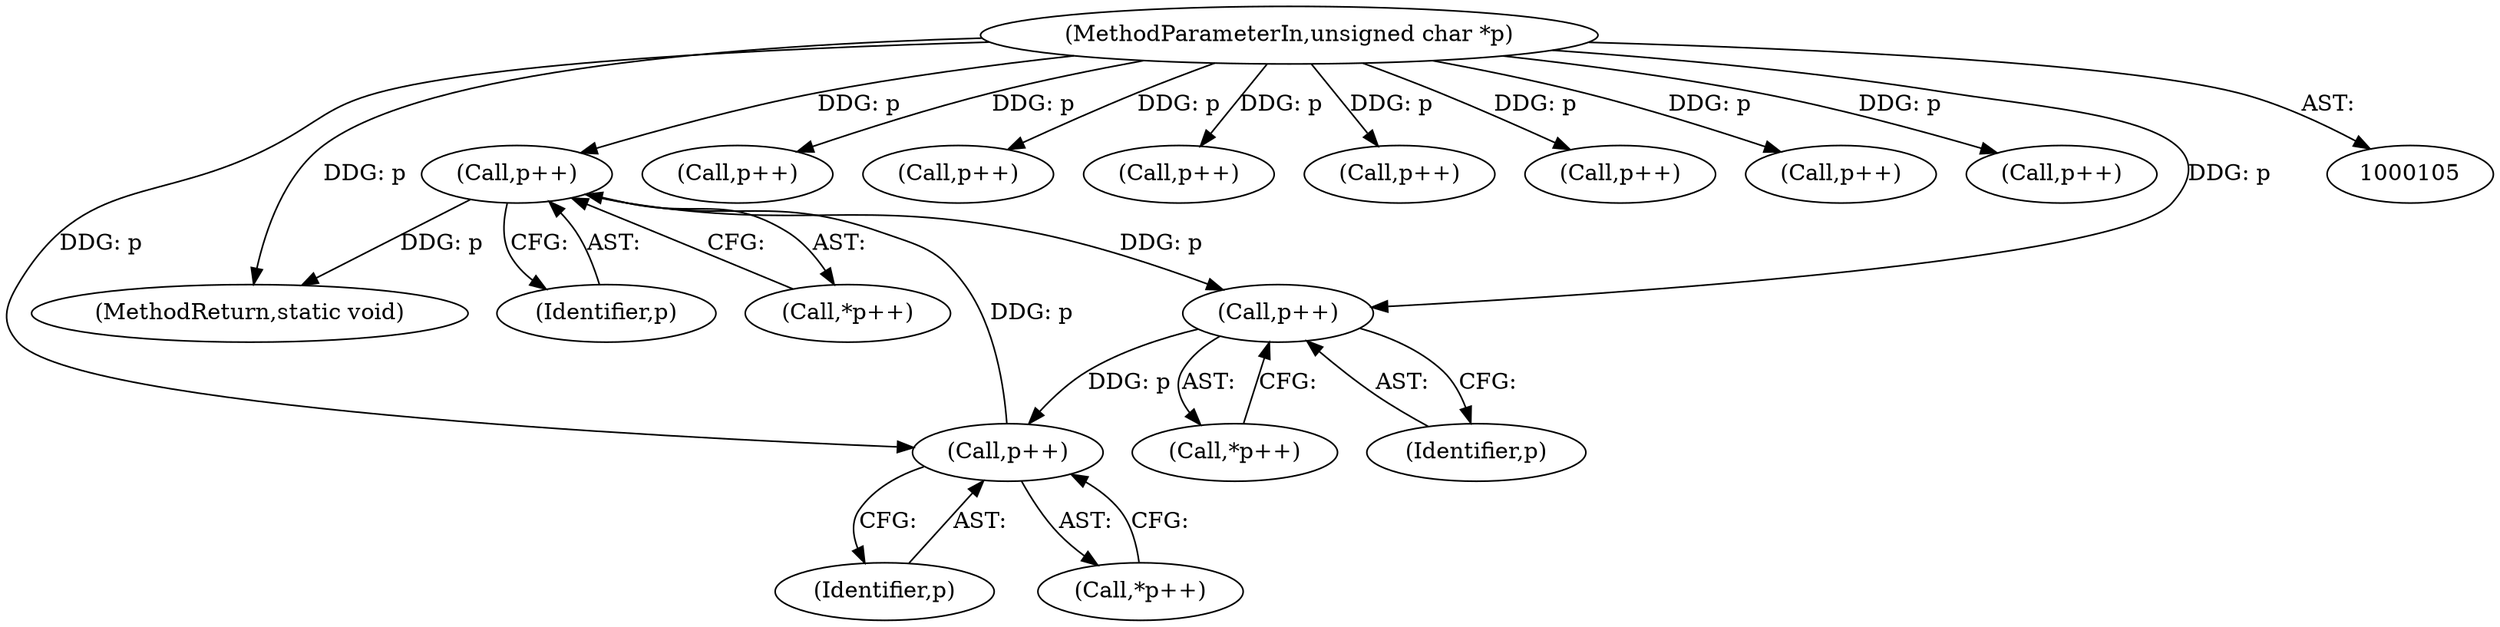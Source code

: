 digraph "0_ImageMagick_b6ae2f9e0ab13343c0281732d479757a8e8979c7@pointer" {
"1000792" [label="(Call,p++)"];
"1000786" [label="(Call,p++)"];
"1000780" [label="(Call,p++)"];
"1000792" [label="(Call,p++)"];
"1000106" [label="(MethodParameterIn,unsigned char *p)"];
"1000781" [label="(Identifier,p)"];
"1000786" [label="(Call,p++)"];
"1000206" [label="(Call,p++)"];
"1000791" [label="(Call,*p++)"];
"1000661" [label="(Call,p++)"];
"1000779" [label="(Call,*p++)"];
"1000414" [label="(Call,p++)"];
"1000793" [label="(Identifier,p)"];
"1000731" [label="(Call,p++)"];
"1000106" [label="(MethodParameterIn,unsigned char *p)"];
"1000787" [label="(Identifier,p)"];
"1000262" [label="(Call,p++)"];
"1000780" [label="(Call,p++)"];
"1000624" [label="(Call,p++)"];
"1000523" [label="(Call,p++)"];
"1000803" [label="(MethodReturn,static void)"];
"1000785" [label="(Call,*p++)"];
"1000792" [label="(Call,p++)"];
"1000792" -> "1000791"  [label="AST: "];
"1000792" -> "1000793"  [label="CFG: "];
"1000793" -> "1000792"  [label="AST: "];
"1000791" -> "1000792"  [label="CFG: "];
"1000792" -> "1000803"  [label="DDG: p"];
"1000792" -> "1000780"  [label="DDG: p"];
"1000786" -> "1000792"  [label="DDG: p"];
"1000106" -> "1000792"  [label="DDG: p"];
"1000786" -> "1000785"  [label="AST: "];
"1000786" -> "1000787"  [label="CFG: "];
"1000787" -> "1000786"  [label="AST: "];
"1000785" -> "1000786"  [label="CFG: "];
"1000780" -> "1000786"  [label="DDG: p"];
"1000106" -> "1000786"  [label="DDG: p"];
"1000780" -> "1000779"  [label="AST: "];
"1000780" -> "1000781"  [label="CFG: "];
"1000781" -> "1000780"  [label="AST: "];
"1000779" -> "1000780"  [label="CFG: "];
"1000106" -> "1000780"  [label="DDG: p"];
"1000106" -> "1000105"  [label="AST: "];
"1000106" -> "1000803"  [label="DDG: p"];
"1000106" -> "1000206"  [label="DDG: p"];
"1000106" -> "1000262"  [label="DDG: p"];
"1000106" -> "1000414"  [label="DDG: p"];
"1000106" -> "1000523"  [label="DDG: p"];
"1000106" -> "1000624"  [label="DDG: p"];
"1000106" -> "1000661"  [label="DDG: p"];
"1000106" -> "1000731"  [label="DDG: p"];
}
